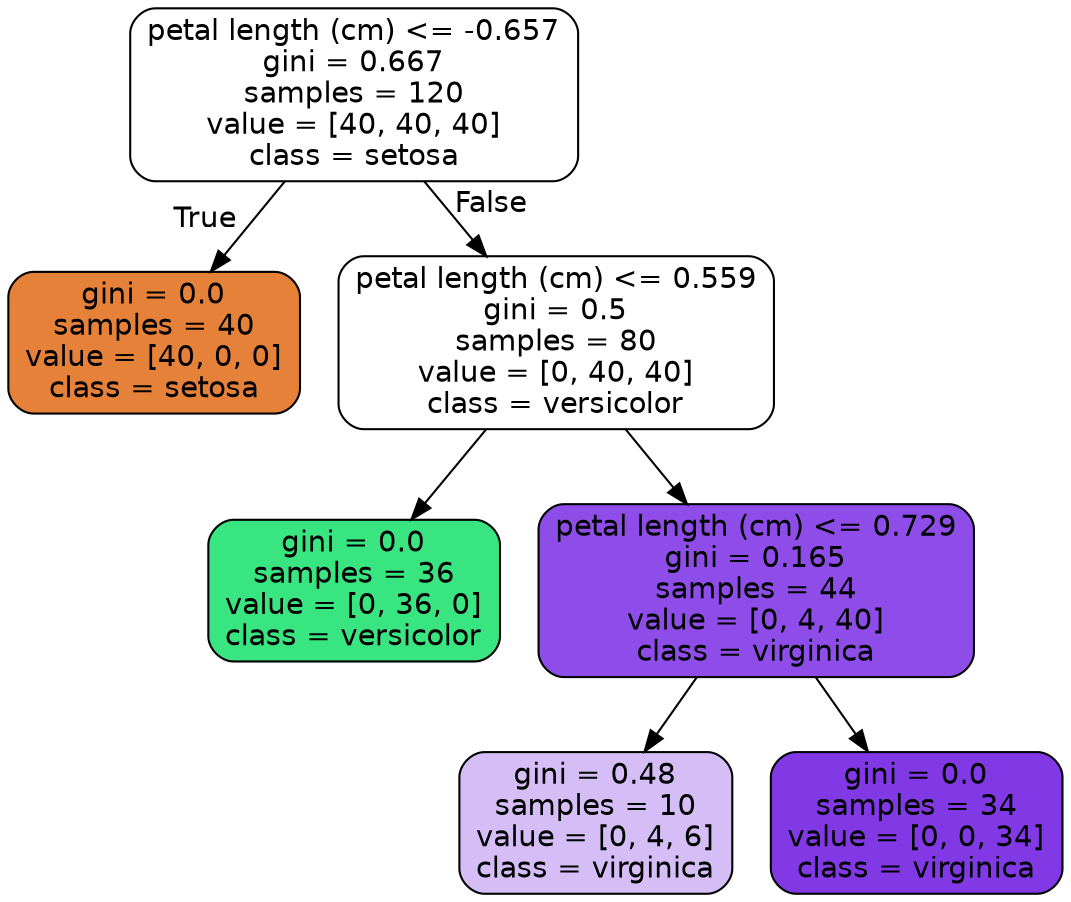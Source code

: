 digraph Tree {
node [shape=box, style="filled, rounded", color="black", fontname="helvetica"] ;
edge [fontname="helvetica"] ;
0 [label="petal length (cm) <= -0.657\ngini = 0.667\nsamples = 120\nvalue = [40, 40, 40]\nclass = setosa", fillcolor="#ffffff"] ;
1 [label="gini = 0.0\nsamples = 40\nvalue = [40, 0, 0]\nclass = setosa", fillcolor="#e58139"] ;
0 -> 1 [labeldistance=2.5, labelangle=45, headlabel="True"] ;
2 [label="petal length (cm) <= 0.559\ngini = 0.5\nsamples = 80\nvalue = [0, 40, 40]\nclass = versicolor", fillcolor="#ffffff"] ;
0 -> 2 [labeldistance=2.5, labelangle=-45, headlabel="False"] ;
3 [label="gini = 0.0\nsamples = 36\nvalue = [0, 36, 0]\nclass = versicolor", fillcolor="#39e581"] ;
2 -> 3 ;
4 [label="petal length (cm) <= 0.729\ngini = 0.165\nsamples = 44\nvalue = [0, 4, 40]\nclass = virginica", fillcolor="#8e4de8"] ;
2 -> 4 ;
5 [label="gini = 0.48\nsamples = 10\nvalue = [0, 4, 6]\nclass = virginica", fillcolor="#d5bdf6"] ;
4 -> 5 ;
6 [label="gini = 0.0\nsamples = 34\nvalue = [0, 0, 34]\nclass = virginica", fillcolor="#8139e5"] ;
4 -> 6 ;
}